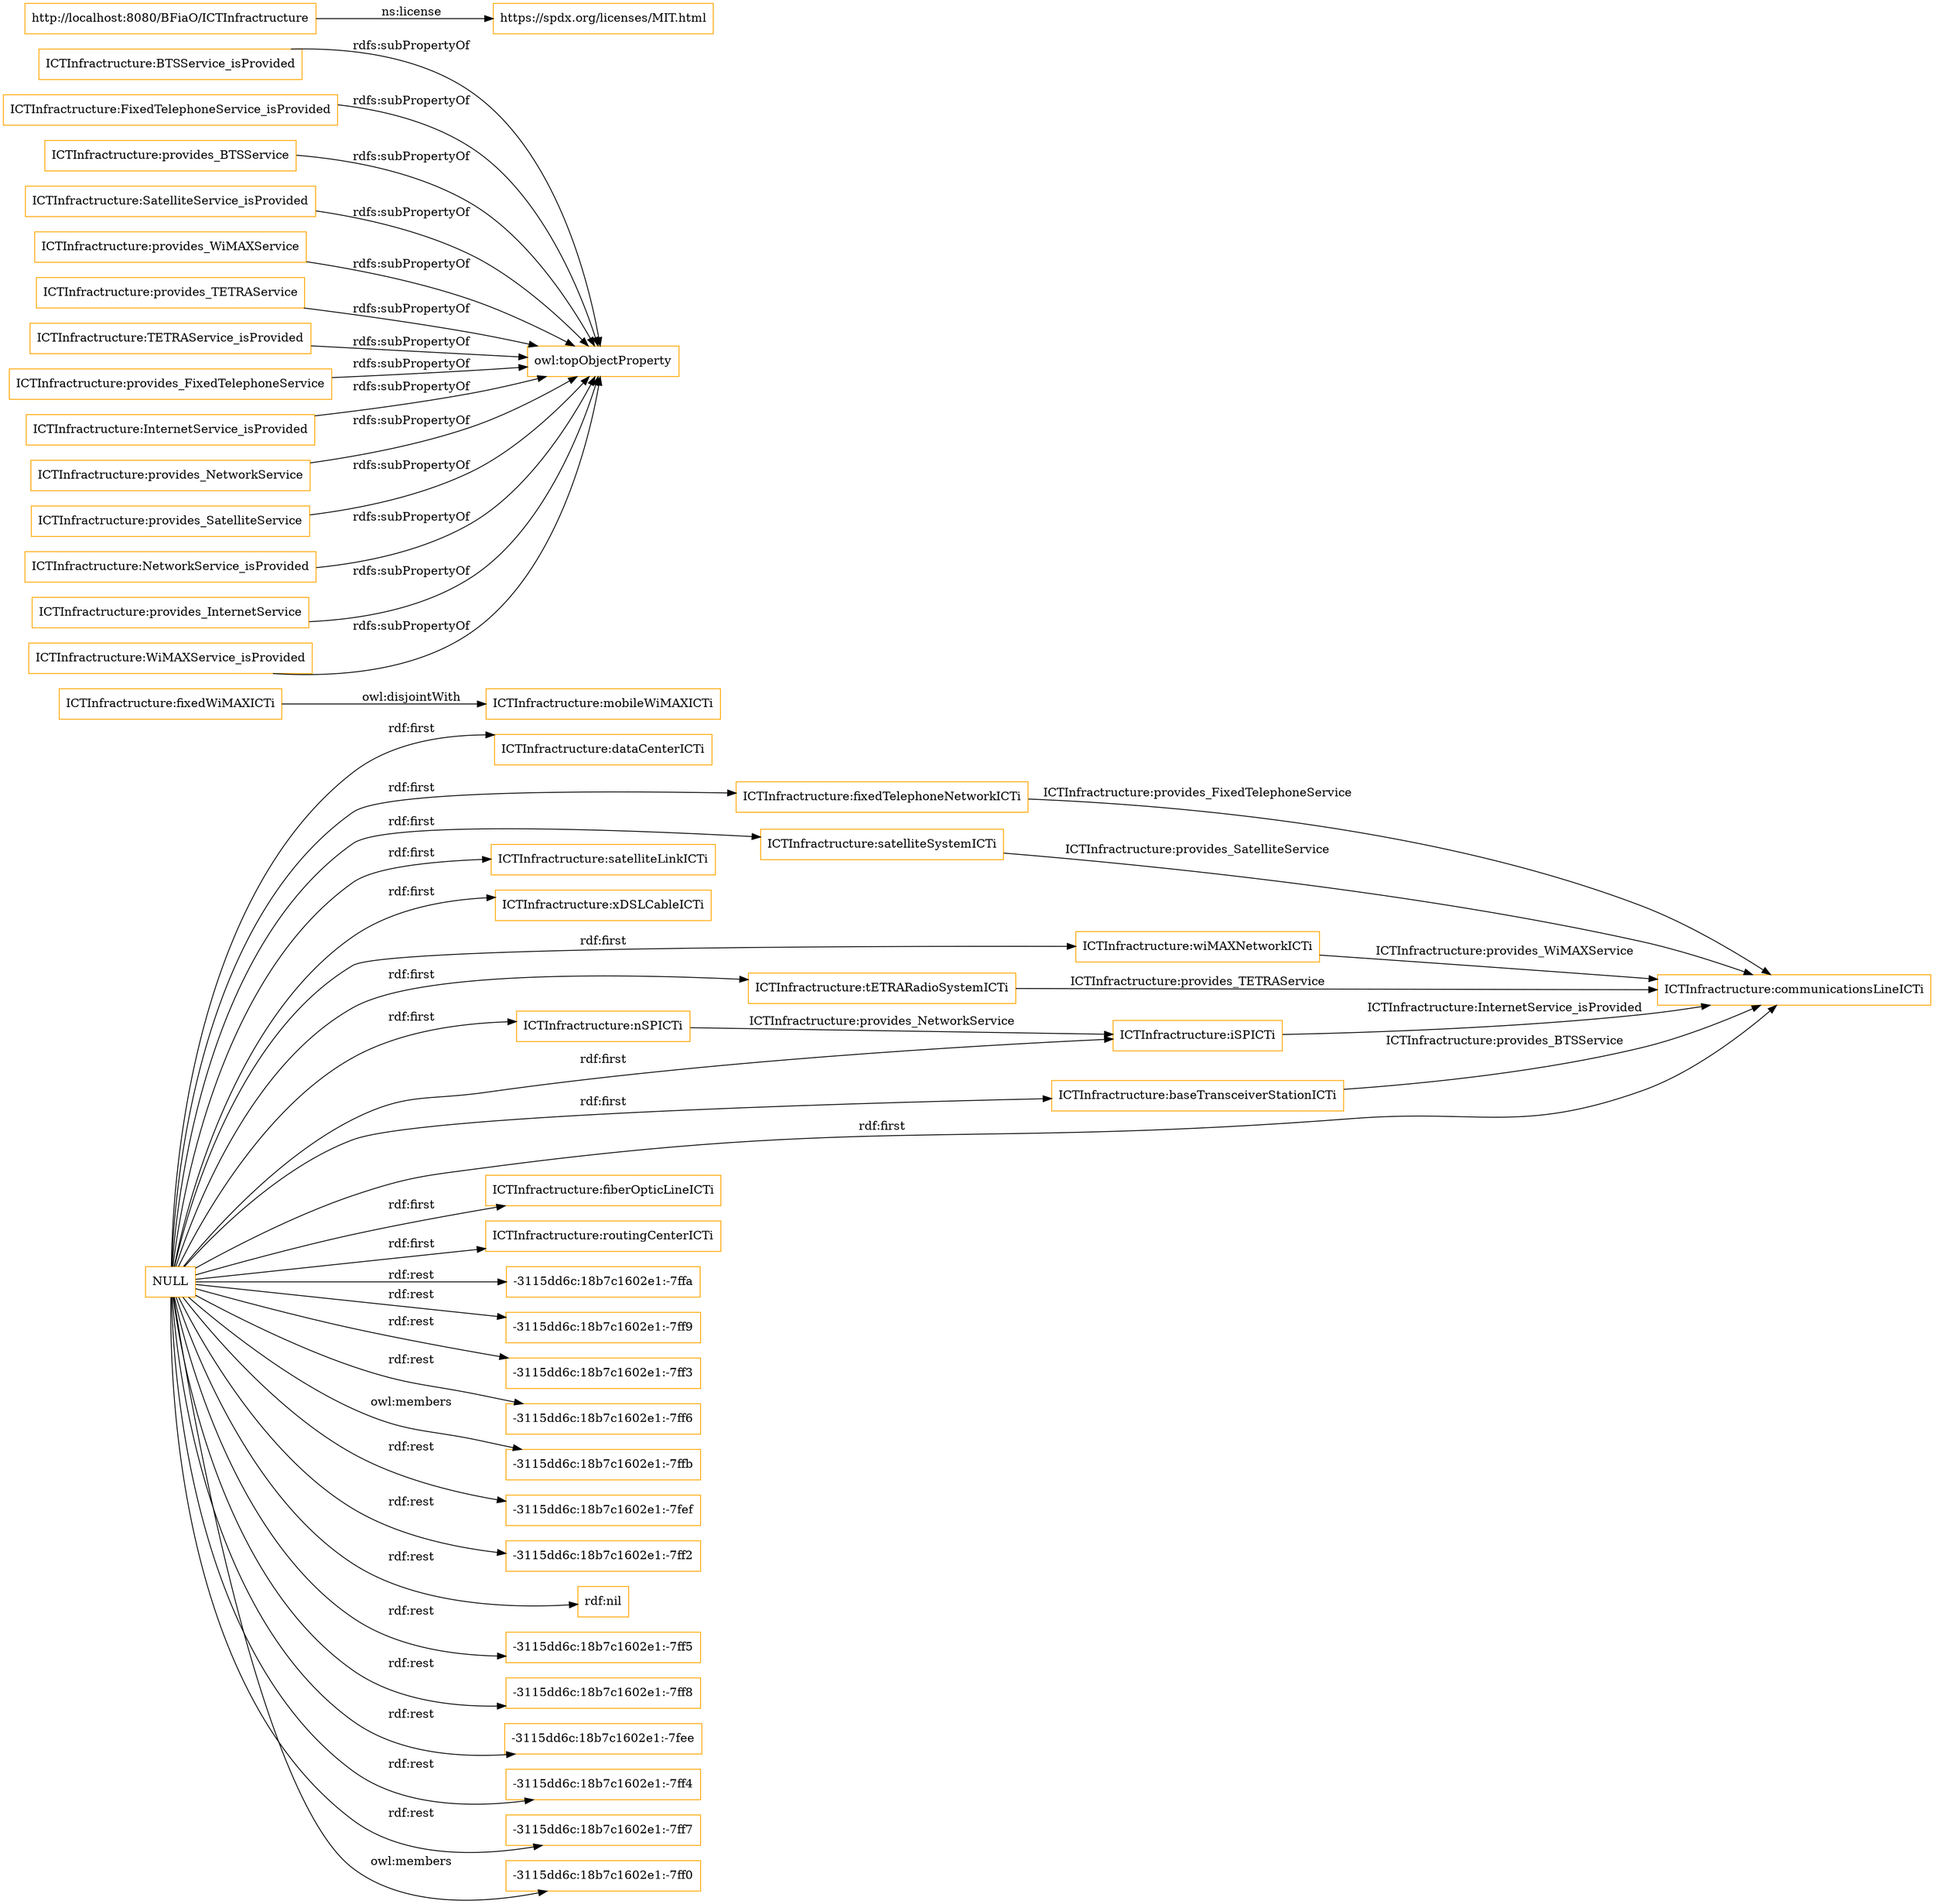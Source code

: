 digraph ar2dtool_diagram { 
rankdir=LR;
size="1501"
node [shape = rectangle, color="orange"]; "ICTInfractructure:dataCenterICTi" "ICTInfractructure:fixedTelephoneNetworkICTi" "ICTInfractructure:fixedWiMAXICTi" "ICTInfractructure:satelliteSystemICTi" "ICTInfractructure:mobileWiMAXICTi" "ICTInfractructure:satelliteLinkICTi" "ICTInfractructure:xDSLCableICTi" "ICTInfractructure:wiMAXNetworkICTi" "ICTInfractructure:iSPICTi" "ICTInfractructure:tETRARadioSystemICTi" "ICTInfractructure:baseTransceiverStationICTi" "ICTInfractructure:communicationsLineICTi" "ICTInfractructure:nSPICTi" "ICTInfractructure:fiberOpticLineICTi" "ICTInfractructure:routingCenterICTi" ; /*classes style*/
	"ICTInfractructure:BTSService_isProvided" -> "owl:topObjectProperty" [ label = "rdfs:subPropertyOf" ];
	"ICTInfractructure:FixedTelephoneService_isProvided" -> "owl:topObjectProperty" [ label = "rdfs:subPropertyOf" ];
	"ICTInfractructure:provides_BTSService" -> "owl:topObjectProperty" [ label = "rdfs:subPropertyOf" ];
	"ICTInfractructure:fixedWiMAXICTi" -> "ICTInfractructure:mobileWiMAXICTi" [ label = "owl:disjointWith" ];
	"ICTInfractructure:SatelliteService_isProvided" -> "owl:topObjectProperty" [ label = "rdfs:subPropertyOf" ];
	"ICTInfractructure:provides_WiMAXService" -> "owl:topObjectProperty" [ label = "rdfs:subPropertyOf" ];
	"ICTInfractructure:provides_TETRAService" -> "owl:topObjectProperty" [ label = "rdfs:subPropertyOf" ];
	"ICTInfractructure:TETRAService_isProvided" -> "owl:topObjectProperty" [ label = "rdfs:subPropertyOf" ];
	"http://localhost:8080/BFiaO/ICTInfractructure" -> "https://spdx.org/licenses/MIT.html" [ label = "ns:license" ];
	"ICTInfractructure:provides_FixedTelephoneService" -> "owl:topObjectProperty" [ label = "rdfs:subPropertyOf" ];
	"ICTInfractructure:InternetService_isProvided" -> "owl:topObjectProperty" [ label = "rdfs:subPropertyOf" ];
	"ICTInfractructure:provides_NetworkService" -> "owl:topObjectProperty" [ label = "rdfs:subPropertyOf" ];
	"ICTInfractructure:provides_SatelliteService" -> "owl:topObjectProperty" [ label = "rdfs:subPropertyOf" ];
	"ICTInfractructure:NetworkService_isProvided" -> "owl:topObjectProperty" [ label = "rdfs:subPropertyOf" ];
	"ICTInfractructure:provides_InternetService" -> "owl:topObjectProperty" [ label = "rdfs:subPropertyOf" ];
	"NULL" -> "-3115dd6c:18b7c1602e1:-7ffa" [ label = "rdf:rest" ];
	"NULL" -> "ICTInfractructure:xDSLCableICTi" [ label = "rdf:first" ];
	"NULL" -> "-3115dd6c:18b7c1602e1:-7ff9" [ label = "rdf:rest" ];
	"NULL" -> "ICTInfractructure:dataCenterICTi" [ label = "rdf:first" ];
	"NULL" -> "ICTInfractructure:routingCenterICTi" [ label = "rdf:first" ];
	"NULL" -> "-3115dd6c:18b7c1602e1:-7ff3" [ label = "rdf:rest" ];
	"NULL" -> "-3115dd6c:18b7c1602e1:-7ff6" [ label = "rdf:rest" ];
	"NULL" -> "ICTInfractructure:satelliteLinkICTi" [ label = "rdf:first" ];
	"NULL" -> "ICTInfractructure:fixedTelephoneNetworkICTi" [ label = "rdf:first" ];
	"NULL" -> "ICTInfractructure:wiMAXNetworkICTi" [ label = "rdf:first" ];
	"NULL" -> "ICTInfractructure:nSPICTi" [ label = "rdf:first" ];
	"NULL" -> "ICTInfractructure:tETRARadioSystemICTi" [ label = "rdf:first" ];
	"NULL" -> "ICTInfractructure:communicationsLineICTi" [ label = "rdf:first" ];
	"NULL" -> "-3115dd6c:18b7c1602e1:-7ffb" [ label = "owl:members" ];
	"NULL" -> "-3115dd6c:18b7c1602e1:-7fef" [ label = "rdf:rest" ];
	"NULL" -> "-3115dd6c:18b7c1602e1:-7ff2" [ label = "rdf:rest" ];
	"NULL" -> "rdf:nil" [ label = "rdf:rest" ];
	"NULL" -> "-3115dd6c:18b7c1602e1:-7ff5" [ label = "rdf:rest" ];
	"NULL" -> "-3115dd6c:18b7c1602e1:-7ff8" [ label = "rdf:rest" ];
	"NULL" -> "ICTInfractructure:baseTransceiverStationICTi" [ label = "rdf:first" ];
	"NULL" -> "ICTInfractructure:satelliteSystemICTi" [ label = "rdf:first" ];
	"NULL" -> "ICTInfractructure:iSPICTi" [ label = "rdf:first" ];
	"NULL" -> "ICTInfractructure:fiberOpticLineICTi" [ label = "rdf:first" ];
	"NULL" -> "-3115dd6c:18b7c1602e1:-7fee" [ label = "rdf:rest" ];
	"NULL" -> "-3115dd6c:18b7c1602e1:-7ff4" [ label = "rdf:rest" ];
	"NULL" -> "-3115dd6c:18b7c1602e1:-7ff7" [ label = "rdf:rest" ];
	"NULL" -> "-3115dd6c:18b7c1602e1:-7ff0" [ label = "owl:members" ];
	"ICTInfractructure:WiMAXService_isProvided" -> "owl:topObjectProperty" [ label = "rdfs:subPropertyOf" ];
	"ICTInfractructure:fixedTelephoneNetworkICTi" -> "ICTInfractructure:communicationsLineICTi" [ label = "ICTInfractructure:provides_FixedTelephoneService" ];
	"ICTInfractructure:wiMAXNetworkICTi" -> "ICTInfractructure:communicationsLineICTi" [ label = "ICTInfractructure:provides_WiMAXService" ];
	"ICTInfractructure:satelliteSystemICTi" -> "ICTInfractructure:communicationsLineICTi" [ label = "ICTInfractructure:provides_SatelliteService" ];
	"ICTInfractructure:iSPICTi" -> "ICTInfractructure:communicationsLineICTi" [ label = "ICTInfractructure:InternetService_isProvided" ];
	"ICTInfractructure:tETRARadioSystemICTi" -> "ICTInfractructure:communicationsLineICTi" [ label = "ICTInfractructure:provides_TETRAService" ];
	"ICTInfractructure:nSPICTi" -> "ICTInfractructure:iSPICTi" [ label = "ICTInfractructure:provides_NetworkService" ];
	"ICTInfractructure:baseTransceiverStationICTi" -> "ICTInfractructure:communicationsLineICTi" [ label = "ICTInfractructure:provides_BTSService" ];

}
